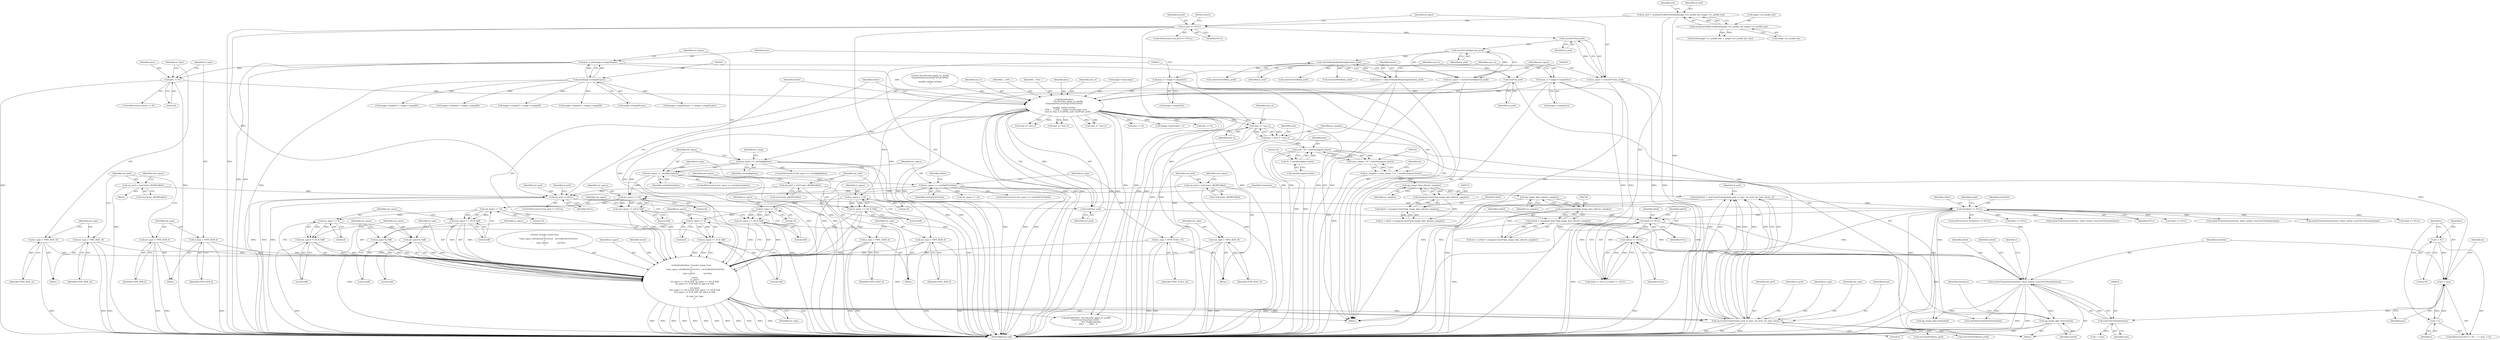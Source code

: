 digraph "0_openjpeg_2e5ab1d9987831c981ff05862e8ccf1381ed58ea@API" {
"1000894" [label="(Call,opj_image_data_free(outbuf))"];
"1000817" [label="(Call,cmsDoTransform(transform, inbuf, outbuf, (cmsUInt32Number)max))"];
"1000492" [label="(Call,transform == NULL)"];
"1000478" [label="(Call,transform = cmsCreateTransform(in_prof, in_type, out_prof, out_type, intent, 0))"];
"1000480" [label="(Call,cmsCreateTransform(in_prof, in_type, out_prof, out_type, intent, 0))"];
"1000428" [label="(Call,(void*)in_prof)"];
"1000178" [label="(Call,cmsGetHeaderRenderingIntent(in_prof))"];
"1000174" [label="(Call,cmsGetColorSpace(in_prof))"];
"1000170" [label="(Call,cmsGetPCS(in_prof))"];
"1000163" [label="(Call,in_prof == NULL)"];
"1000136" [label="(Call,in_prof = cmsOpenProfileFromMem(image->icc_profile_buf, image->icc_profile_len))"];
"1000138" [label="(Call,cmsOpenProfileFromMem(image->icc_profile_buf, image->icc_profile_len))"];
"1000434" [label="(Call,fprintf(stderr, \"\trender_intent (%u)\n\t\"\n            \"color_space: in(%#x)(%c%c%c%c)   out:(%#x)(%c%c%c%c)\n\t\"\n            \"       type: in(%u)              out:(%u)\n\",\n            intent,\n            in_space,\n            (in_space >> 24) & 0xff, (in_space >> 16) & 0xff,\n            (in_space >> 8) & 0xff, in_space & 0xff,\n\n            out_space,\n            (out_space >> 24) & 0xff, (out_space >> 16) & 0xff,\n            (out_space >> 8) & 0xff, out_space & 0xff,\n\n            in_type, out_type\n           ))"];
"1000417" [label="(Call,fprintf(stderr,\n            \"%s:%d:color_apply_icc_profile\n\tchannels(%d) prec(%d) w(%d) h(%d)\"\n            \"\n\tprofile: in(%p) out(%p)\n\", __FILE__, __LINE__, image->numcomps, prec,\n            max_w, max_h, (void*)in_prof, (void*)out_prof))"];
"1000198" [label="(Call,prec = (int)image->comps[0].prec)"];
"1000200" [label="(Call,(int)image->comps[0].prec)"];
"1000320" [label="(Call,prec <= 8)"];
"1000180" [label="(Call,max_w = image->comps[0].w)"];
"1000189" [label="(Call,max_h = image->comps[0].h)"];
"1000431" [label="(Call,(void*)out_prof)"];
"1000410" [label="(Call,out_prof == NULL)"];
"1000338" [label="(Call,out_prof = cmsCreate_sRGBProfile())"];
"1000374" [label="(Call,out_prof = cmsCreate_sRGBProfile())"];
"1000356" [label="(Call,out_prof = cmsCreate_sRGBProfile())"];
"1000176" [label="(Call,intent = cmsGetHeaderRenderingIntent(in_prof))"];
"1000454" [label="(Call,in_space & 0xff)"];
"1000450" [label="(Call,in_space >> 8)"];
"1000445" [label="(Call,in_space >> 16)"];
"1000440" [label="(Call,in_space >> 24)"];
"1000168" [label="(Call,in_space = cmsGetPCS(in_prof))"];
"1000439" [label="(Call,(in_space >> 24) & 0xff)"];
"1000444" [label="(Call,(in_space >> 16) & 0xff)"];
"1000449" [label="(Call,(in_space >> 8) & 0xff)"];
"1000473" [label="(Call,out_space & 0xff)"];
"1000469" [label="(Call,out_space >> 8)"];
"1000464" [label="(Call,out_space >> 16)"];
"1000459" [label="(Call,out_space >> 24)"];
"1000364" [label="(Call,out_space == cmsSigYCbCrData)"];
"1000346" [label="(Call,out_space == cmsSigGrayData)"];
"1000210" [label="(Call,out_space == cmsSigRgbData)"];
"1000172" [label="(Call,out_space = cmsGetColorSpace(in_prof))"];
"1000458" [label="(Call,(out_space >> 24) & 0xff)"];
"1000463" [label="(Call,(out_space >> 16) & 0xff)"];
"1000468" [label="(Call,(out_space >> 8) & 0xff)"];
"1000368" [label="(Call,in_type = TYPE_YCbCr_16)"];
"1000332" [label="(Call,in_type = TYPE_RGB_16)"];
"1000350" [label="(Call,in_type = TYPE_GRAY_8)"];
"1000324" [label="(Call,in_type = TYPE_RGB_8)"];
"1000335" [label="(Call,out_type = TYPE_RGB_16)"];
"1000327" [label="(Call,out_type = TYPE_RGB_8)"];
"1000353" [label="(Call,out_type = TYPE_RGB_8)"];
"1000371" [label="(Call,out_type = TYPE_RGB_16)"];
"1000745" [label="(Call,inbuf == NULL)"];
"1000729" [label="(Call,inbuf = (unsigned short*)opj_image_data_alloc(nr_samples))"];
"1000731" [label="(Call,(unsigned short*)opj_image_data_alloc(nr_samples))"];
"1000733" [label="(Call,opj_image_data_alloc(nr_samples))"];
"1000717" [label="(Call,nr_samples = (size_t)(max * 3U * sizeof(unsigned short)))"];
"1000719" [label="(Call,(size_t)(max * 3U * sizeof(unsigned short)))"];
"1000721" [label="(Call,max * 3U * sizeof(unsigned short))"];
"1000712" [label="(Call,max = max_w * max_h)"];
"1000714" [label="(Call,max_w * max_h)"];
"1000723" [label="(Call,3U * sizeof(unsigned short))"];
"1000737" [label="(Call,outbuf = (unsigned short*)opj_image_data_alloc(nr_samples))"];
"1000739" [label="(Call,(unsigned short*)opj_image_data_alloc(nr_samples))"];
"1000741" [label="(Call,opj_image_data_alloc(nr_samples))"];
"1000748" [label="(Call,outbuf == NULL)"];
"1000821" [label="(Call,(cmsUInt32Number)max)"];
"1000784" [label="(Call,i < max)"];
"1000787" [label="(Call,++i)"];
"1000781" [label="(Call,i = 0U)"];
"1000449" [label="(Call,(in_space >> 8) & 0xff)"];
"1001321" [label="(Call,image->comps[2] = image->comps[0])"];
"1000175" [label="(Identifier,in_prof)"];
"1000491" [label="(ControlStructure,if (transform == NULL))"];
"1000180" [label="(Call,max_w = image->comps[0].w)"];
"1000350" [label="(Call,in_type = TYPE_GRAY_8)"];
"1000507" [label="(Call,image->numcomps > 2)"];
"1000441" [label="(Identifier,in_space)"];
"1000454" [label="(Call,in_space & 0xff)"];
"1000169" [label="(Identifier,in_space)"];
"1000707" [label="(Block,)"];
"1000419" [label="(Literal,\"%s:%d:color_apply_icc_profile\n\tchannels(%d) prec(%d) w(%d) h(%d)\"\n            \"\n\tprofile: in(%p) out(%p)\n\")"];
"1000963" [label="(Call,inbuf == NULL)"];
"1000191" [label="(Call,image->comps[0].h)"];
"1000466" [label="(Literal,16)"];
"1000177" [label="(Identifier,intent)"];
"1000210" [label="(Call,out_space == cmsSigRgbData)"];
"1000190" [label="(Identifier,max_h)"];
"1000431" [label="(Call,(void*)out_prof)"];
"1000276" [label="(Call,image->comps[0].prec != image->comps[i].prec)"];
"1000368" [label="(Call,in_type = TYPE_YCbCr_16)"];
"1000213" [label="(Block,)"];
"1000787" [label="(Call,++i)"];
"1000728" [label="(Identifier,in)"];
"1000458" [label="(Call,(out_space >> 24) & 0xff)"];
"1000483" [label="(Identifier,out_prof)"];
"1000374" [label="(Call,out_prof = cmsCreate_sRGBProfile())"];
"1000427" [label="(Identifier,max_h)"];
"1000514" [label="(Call,prec <= 8)"];
"1000414" [label="(Call,cmsCloseProfile(in_prof))"];
"1000784" [label="(Call,i < max)"];
"1000473" [label="(Call,out_space & 0xff)"];
"1000372" [label="(Identifier,out_type)"];
"1000415" [label="(Identifier,in_prof)"];
"1000370" [label="(Identifier,TYPE_YCbCr_16)"];
"1000212" [label="(Identifier,cmsSigRgbData)"];
"1000209" [label="(ControlStructure,if (out_space == cmsSigRgbData))"];
"1000347" [label="(Identifier,out_space)"];
"1000785" [label="(Identifier,i)"];
"1000376" [label="(Call,cmsCreate_sRGBProfile())"];
"1000727" [label="(Call,in = inbuf = (unsigned short*)opj_image_data_alloc(nr_samples))"];
"1000730" [label="(Identifier,inbuf)"];
"1000421" [label="(Identifier,__LINE__)"];
"1000714" [label="(Call,max_w * max_h)"];
"1000357" [label="(Identifier,out_prof)"];
"1000453" [label="(Literal,0xff)"];
"1000481" [label="(Identifier,in_prof)"];
"1000336" [label="(Identifier,out_type)"];
"1000351" [label="(Identifier,in_type)"];
"1000482" [label="(Identifier,in_type)"];
"1000462" [label="(Literal,0xff)"];
"1000418" [label="(Identifier,stderr)"];
"1000793" [label="(Identifier,in)"];
"1000325" [label="(Identifier,in_type)"];
"1000151" [label="(Call,fwrite(image->icc_profile_buf, 1, image->icc_profile_len, icm))"];
"1000326" [label="(Identifier,TYPE_RGB_8)"];
"1000782" [label="(Identifier,i)"];
"1000410" [label="(Call,out_prof == NULL)"];
"1000331" [label="(Block,)"];
"1000442" [label="(Literal,24)"];
"1000724" [label="(Literal,3U)"];
"1000162" [label="(ControlStructure,if (in_prof == NULL))"];
"1000444" [label="(Call,(in_space >> 16) & 0xff)"];
"1000333" [label="(Identifier,in_type)"];
"1000412" [label="(Identifier,NULL)"];
"1000181" [label="(Identifier,max_w)"];
"1000217" [label="(Identifier,nr_comp)"];
"1000334" [label="(Identifier,TYPE_RGB_16)"];
"1000488" [label="(Identifier,in_prof)"];
"1000360" [label="(Identifier,new_space)"];
"1000364" [label="(Call,out_space == cmsSigYCbCrData)"];
"1001487" [label="(MethodReturn,void)"];
"1000420" [label="(Identifier,__FILE__)"];
"1000345" [label="(ControlStructure,if (out_space == cmsSigGrayData))"];
"1000136" [label="(Call,in_prof = cmsOpenProfileFromMem(image->icc_profile_buf, image->icc_profile_len))"];
"1000524" [label="(Call,max_w * max_h)"];
"1000430" [label="(Identifier,in_prof)"];
"1001097" [label="(Call,cmsDoTransform(transform, inbuf, outbuf, (cmsUInt32Number)max))"];
"1000358" [label="(Call,cmsCreate_sRGBProfile())"];
"1000471" [label="(Literal,8)"];
"1001473" [label="(Call,cmsDeleteTransform(transform))"];
"1000494" [label="(Identifier,NULL)"];
"1000555" [label="(Call,inbuf == NULL)"];
"1000895" [label="(Identifier,outbuf)"];
"1000465" [label="(Identifier,out_space)"];
"1000463" [label="(Call,(out_space >> 16) & 0xff)"];
"1000352" [label="(Identifier,TYPE_GRAY_8)"];
"1000323" [label="(Block,)"];
"1000340" [label="(Call,cmsCreate_sRGBProfile())"];
"1000461" [label="(Literal,24)"];
"1000165" [label="(Identifier,NULL)"];
"1000373" [label="(Identifier,TYPE_RGB_16)"];
"1000742" [label="(Identifier,nr_samples)"];
"1000167" [label="(Return,return;)"];
"1000198" [label="(Call,prec = (int)image->comps[0].prec)"];
"1000719" [label="(Call,(size_t)(max * 3U * sizeof(unsigned short)))"];
"1000434" [label="(Call,fprintf(stderr, \"\trender_intent (%u)\n\t\"\n            \"color_space: in(%#x)(%c%c%c%c)   out:(%#x)(%c%c%c%c)\n\t\"\n            \"       type: in(%u)              out:(%u)\n\",\n            intent,\n            in_space,\n            (in_space >> 24) & 0xff, (in_space >> 16) & 0xff,\n            (in_space >> 8) & 0xff, in_space & 0xff,\n\n            out_space,\n            (out_space >> 24) & 0xff, (out_space >> 16) & 0xff,\n            (out_space >> 8) & 0xff, out_space & 0xff,\n\n            in_type, out_type\n           ))"];
"1001024" [label="(Call,image->comps[1] = image->comps[0])"];
"1000337" [label="(Identifier,TYPE_RGB_16)"];
"1000717" [label="(Call,nr_samples = (size_t)(max * 3U * sizeof(unsigned short)))"];
"1000718" [label="(Identifier,nr_samples)"];
"1000722" [label="(Identifier,max)"];
"1000735" [label="(Call,out = outbuf = (unsigned short*)opj_image_data_alloc(nr_samples))"];
"1000739" [label="(Call,(unsigned short*)opj_image_data_alloc(nr_samples))"];
"1000332" [label="(Call,in_type = TYPE_RGB_16)"];
"1000446" [label="(Identifier,in_space)"];
"1000324" [label="(Call,in_type = TYPE_RGB_8)"];
"1000168" [label="(Call,in_space = cmsGetPCS(in_prof))"];
"1000452" [label="(Literal,8)"];
"1001035" [label="(Call,image->comps[2] = image->comps[0])"];
"1000460" [label="(Identifier,out_space)"];
"1000164" [label="(Identifier,in_prof)"];
"1000172" [label="(Call,out_space = cmsGetColorSpace(in_prof))"];
"1000389" [label="(Call,out_space >> 24)"];
"1001196" [label="(Call,max_w * max_h)"];
"1000731" [label="(Call,(unsigned short*)opj_image_data_alloc(nr_samples))"];
"1000365" [label="(Identifier,out_space)"];
"1000142" [label="(Call,image->icc_profile_len)"];
"1000425" [label="(Identifier,prec)"];
"1000475" [label="(Literal,0xff)"];
"1000406" [label="(Call,cmsCloseProfile(in_prof))"];
"1000733" [label="(Call,opj_image_data_alloc(nr_samples))"];
"1000910" [label="(Call,max_w * max_h)"];
"1000788" [label="(Identifier,i)"];
"1000371" [label="(Call,out_type = TYPE_RGB_16)"];
"1000375" [label="(Identifier,out_prof)"];
"1000479" [label="(Identifier,transform)"];
"1000729" [label="(Call,inbuf = (unsigned short*)opj_image_data_alloc(nr_samples))"];
"1000342" [label="(Identifier,new_space)"];
"1000716" [label="(Identifier,max_h)"];
"1000480" [label="(Call,cmsCreateTransform(in_prof, in_type, out_prof, out_type, intent, 0))"];
"1000469" [label="(Call,out_space >> 8)"];
"1000892" [label="(Call,opj_image_data_free(inbuf))"];
"1000426" [label="(Identifier,max_w)"];
"1000492" [label="(Call,transform == NULL)"];
"1000783" [label="(Literal,0U)"];
"1000476" [label="(Identifier,in_type)"];
"1000484" [label="(Identifier,out_type)"];
"1000786" [label="(Identifier,max)"];
"1000497" [label="(Identifier,stderr)"];
"1001310" [label="(Call,image->comps[1] = image->comps[0])"];
"1000346" [label="(Call,out_space == cmsSigGrayData)"];
"1000378" [label="(Identifier,new_space)"];
"1000474" [label="(Identifier,out_space)"];
"1000750" [label="(Identifier,NULL)"];
"1000823" [label="(Identifier,max)"];
"1000781" [label="(Call,i = 0U)"];
"1000411" [label="(Identifier,out_prof)"];
"1000468" [label="(Call,(out_space >> 8) & 0xff)"];
"1000509" [label="(Identifier,image)"];
"1000436" [label="(Literal,\"\trender_intent (%u)\n\t\"\n            \"color_space: in(%#x)(%c%c%c%c)   out:(%#x)(%c%c%c%c)\n\t\"\n            \"       type: in(%u)              out:(%u)\n\")"];
"1000433" [label="(Identifier,out_prof)"];
"1000438" [label="(Identifier,in_space)"];
"1000349" [label="(Block,)"];
"1000335" [label="(Call,out_type = TYPE_RGB_16)"];
"1000182" [label="(Call,image->comps[0].w)"];
"1000817" [label="(Call,cmsDoTransform(transform, inbuf, outbuf, (cmsUInt32Number)max))"];
"1000189" [label="(Call,max_h = image->comps[0].h)"];
"1000173" [label="(Identifier,out_space)"];
"1000472" [label="(Literal,0xff)"];
"1000147" [label="(Identifier,icm)"];
"1000328" [label="(Identifier,out_type)"];
"1000339" [label="(Identifier,out_prof)"];
"1000451" [label="(Identifier,in_space)"];
"1000467" [label="(Literal,0xff)"];
"1000113" [label="(Block,)"];
"1000199" [label="(Identifier,prec)"];
"1000456" [label="(Literal,0xff)"];
"1000825" [label="(Identifier,r)"];
"1000445" [label="(Call,in_space >> 16)"];
"1000327" [label="(Call,out_type = TYPE_RGB_8)"];
"1000202" [label="(Call,image->comps[0].prec)"];
"1000457" [label="(Identifier,out_space)"];
"1000338" [label="(Call,out_prof = cmsCreate_sRGBProfile())"];
"1000211" [label="(Identifier,out_space)"];
"1000356" [label="(Call,out_prof = cmsCreate_sRGBProfile())"];
"1000383" [label="(Identifier,stderr)"];
"1001383" [label="(Call,cmsDoTransform(transform, inbuf, outbuf, (cmsUInt32Number)max))"];
"1000322" [label="(Literal,8)"];
"1001474" [label="(Identifier,transform)"];
"1000715" [label="(Identifier,max_w)"];
"1000712" [label="(Call,max = max_w * max_h)"];
"1000321" [label="(Identifier,prec)"];
"1000747" [label="(Identifier,NULL)"];
"1000741" [label="(Call,opj_image_data_alloc(nr_samples))"];
"1000899" [label="(Call,prec <= 8)"];
"1000450" [label="(Call,in_space >> 8)"];
"1000723" [label="(Call,3U * sizeof(unsigned short))"];
"1000409" [label="(ControlStructure,if (out_prof == NULL))"];
"1000437" [label="(Identifier,intent)"];
"1000627" [label="(Call,cmsDoTransform(transform, inbuf, outbuf, (cmsUInt32Number)max))"];
"1000176" [label="(Call,intent = cmsGetHeaderRenderingIntent(in_prof))"];
"1000353" [label="(Call,out_type = TYPE_RGB_8)"];
"1000493" [label="(Identifier,transform)"];
"1000367" [label="(Block,)"];
"1000713" [label="(Identifier,max)"];
"1000744" [label="(Call,inbuf == NULL || outbuf == NULL)"];
"1000486" [label="(Literal,0)"];
"1000818" [label="(Identifier,transform)"];
"1000139" [label="(Call,image->icc_profile_buf)"];
"1000780" [label="(ControlStructure,for (i = 0U  ; i < max; ++i))"];
"1000487" [label="(Call,cmsCloseProfile(in_prof))"];
"1000819" [label="(Identifier,inbuf)"];
"1000745" [label="(Call,inbuf == NULL)"];
"1000894" [label="(Call,opj_image_data_free(outbuf))"];
"1000478" [label="(Call,transform = cmsCreateTransform(in_prof, in_type, out_prof, out_type, intent, 0))"];
"1000746" [label="(Identifier,inbuf)"];
"1000428" [label="(Call,(void*)in_prof)"];
"1000489" [label="(Call,cmsCloseProfile(out_prof))"];
"1000440" [label="(Call,in_space >> 24)"];
"1000417" [label="(Call,fprintf(stderr,\n            \"%s:%d:color_apply_icc_profile\n\tchannels(%d) prec(%d) w(%d) h(%d)\"\n            \"\n\tprofile: in(%p) out(%p)\n\", __FILE__, __LINE__, image->numcomps, prec,\n            max_w, max_h, (void*)in_prof, (void*)out_prof))"];
"1000319" [label="(ControlStructure,if (prec <= 8))"];
"1000174" [label="(Call,cmsGetColorSpace(in_prof))"];
"1000738" [label="(Identifier,outbuf)"];
"1000355" [label="(Identifier,TYPE_RGB_8)"];
"1000820" [label="(Identifier,outbuf)"];
"1000137" [label="(Identifier,in_prof)"];
"1000171" [label="(Identifier,in_prof)"];
"1000477" [label="(Identifier,out_type)"];
"1000485" [label="(Identifier,intent)"];
"1000447" [label="(Literal,16)"];
"1000448" [label="(Literal,0xff)"];
"1000459" [label="(Call,out_space >> 24)"];
"1000363" [label="(ControlStructure,if (out_space == cmsSigYCbCrData))"];
"1000369" [label="(Identifier,in_type)"];
"1000200" [label="(Call,(int)image->comps[0].prec)"];
"1000721" [label="(Call,max * 3U * sizeof(unsigned short))"];
"1000737" [label="(Call,outbuf = (unsigned short*)opj_image_data_alloc(nr_samples))"];
"1000749" [label="(Identifier,outbuf)"];
"1000179" [label="(Identifier,in_prof)"];
"1000464" [label="(Call,out_space >> 16)"];
"1000138" [label="(Call,cmsOpenProfileFromMem(image->icc_profile_buf, image->icc_profile_len))"];
"1000470" [label="(Identifier,out_space)"];
"1000435" [label="(Identifier,stderr)"];
"1001249" [label="(Call,inbuf == NULL)"];
"1000455" [label="(Identifier,in_space)"];
"1000170" [label="(Call,cmsGetPCS(in_prof))"];
"1000734" [label="(Identifier,nr_samples)"];
"1000178" [label="(Call,cmsGetHeaderRenderingIntent(in_prof))"];
"1000821" [label="(Call,(cmsUInt32Number)max)"];
"1000348" [label="(Identifier,cmsSigGrayData)"];
"1000443" [label="(Literal,0xff)"];
"1000725" [label="(Call,sizeof(unsigned short))"];
"1000329" [label="(Identifier,TYPE_RGB_8)"];
"1000422" [label="(Call,image->numcomps)"];
"1000320" [label="(Call,prec <= 8)"];
"1000163" [label="(Call,in_prof == NULL)"];
"1000316" [label="(Call,cmsCloseProfile(in_prof))"];
"1000439" [label="(Call,(in_space >> 24) & 0xff)"];
"1000354" [label="(Identifier,out_type)"];
"1000496" [label="(Call,fprintf(stderr, \"%s:%d:color_apply_icc_profile\n\tcmsCreateTransform failed. \"\n                \"ICC Profile ignored.\n\", __FILE__, __LINE__))"];
"1000748" [label="(Call,outbuf == NULL)"];
"1000366" [label="(Identifier,cmsSigYCbCrData)"];
"1000855" [label="(Call,i < max)"];
"1000894" -> "1000707"  [label="AST: "];
"1000894" -> "1000895"  [label="CFG: "];
"1000895" -> "1000894"  [label="AST: "];
"1001474" -> "1000894"  [label="CFG: "];
"1000894" -> "1001487"  [label="DDG: "];
"1000894" -> "1001487"  [label="DDG: "];
"1000817" -> "1000894"  [label="DDG: "];
"1000737" -> "1000894"  [label="DDG: "];
"1000748" -> "1000894"  [label="DDG: "];
"1000817" -> "1000707"  [label="AST: "];
"1000817" -> "1000821"  [label="CFG: "];
"1000818" -> "1000817"  [label="AST: "];
"1000819" -> "1000817"  [label="AST: "];
"1000820" -> "1000817"  [label="AST: "];
"1000821" -> "1000817"  [label="AST: "];
"1000825" -> "1000817"  [label="CFG: "];
"1000817" -> "1001487"  [label="DDG: "];
"1000817" -> "1001487"  [label="DDG: "];
"1000492" -> "1000817"  [label="DDG: "];
"1000745" -> "1000817"  [label="DDG: "];
"1000737" -> "1000817"  [label="DDG: "];
"1000748" -> "1000817"  [label="DDG: "];
"1000821" -> "1000817"  [label="DDG: "];
"1000817" -> "1000892"  [label="DDG: "];
"1000817" -> "1001473"  [label="DDG: "];
"1000492" -> "1000491"  [label="AST: "];
"1000492" -> "1000494"  [label="CFG: "];
"1000493" -> "1000492"  [label="AST: "];
"1000494" -> "1000492"  [label="AST: "];
"1000497" -> "1000492"  [label="CFG: "];
"1000509" -> "1000492"  [label="CFG: "];
"1000492" -> "1001487"  [label="DDG: "];
"1000492" -> "1001487"  [label="DDG: "];
"1000492" -> "1001487"  [label="DDG: "];
"1000478" -> "1000492"  [label="DDG: "];
"1000410" -> "1000492"  [label="DDG: "];
"1000492" -> "1000555"  [label="DDG: "];
"1000492" -> "1000627"  [label="DDG: "];
"1000492" -> "1000745"  [label="DDG: "];
"1000492" -> "1000963"  [label="DDG: "];
"1000492" -> "1001097"  [label="DDG: "];
"1000492" -> "1001249"  [label="DDG: "];
"1000492" -> "1001383"  [label="DDG: "];
"1000492" -> "1001473"  [label="DDG: "];
"1000478" -> "1000113"  [label="AST: "];
"1000478" -> "1000480"  [label="CFG: "];
"1000479" -> "1000478"  [label="AST: "];
"1000480" -> "1000478"  [label="AST: "];
"1000488" -> "1000478"  [label="CFG: "];
"1000478" -> "1001487"  [label="DDG: "];
"1000480" -> "1000478"  [label="DDG: "];
"1000480" -> "1000478"  [label="DDG: "];
"1000480" -> "1000478"  [label="DDG: "];
"1000480" -> "1000478"  [label="DDG: "];
"1000480" -> "1000478"  [label="DDG: "];
"1000480" -> "1000478"  [label="DDG: "];
"1000480" -> "1000486"  [label="CFG: "];
"1000481" -> "1000480"  [label="AST: "];
"1000482" -> "1000480"  [label="AST: "];
"1000483" -> "1000480"  [label="AST: "];
"1000484" -> "1000480"  [label="AST: "];
"1000485" -> "1000480"  [label="AST: "];
"1000486" -> "1000480"  [label="AST: "];
"1000480" -> "1001487"  [label="DDG: "];
"1000480" -> "1001487"  [label="DDG: "];
"1000480" -> "1001487"  [label="DDG: "];
"1000428" -> "1000480"  [label="DDG: "];
"1000434" -> "1000480"  [label="DDG: "];
"1000434" -> "1000480"  [label="DDG: "];
"1000434" -> "1000480"  [label="DDG: "];
"1000431" -> "1000480"  [label="DDG: "];
"1000480" -> "1000487"  [label="DDG: "];
"1000480" -> "1000489"  [label="DDG: "];
"1000428" -> "1000417"  [label="AST: "];
"1000428" -> "1000430"  [label="CFG: "];
"1000429" -> "1000428"  [label="AST: "];
"1000430" -> "1000428"  [label="AST: "];
"1000432" -> "1000428"  [label="CFG: "];
"1000428" -> "1000417"  [label="DDG: "];
"1000178" -> "1000428"  [label="DDG: "];
"1000178" -> "1000176"  [label="AST: "];
"1000178" -> "1000179"  [label="CFG: "];
"1000179" -> "1000178"  [label="AST: "];
"1000176" -> "1000178"  [label="CFG: "];
"1000178" -> "1000176"  [label="DDG: "];
"1000174" -> "1000178"  [label="DDG: "];
"1000178" -> "1000316"  [label="DDG: "];
"1000178" -> "1000406"  [label="DDG: "];
"1000178" -> "1000414"  [label="DDG: "];
"1000174" -> "1000172"  [label="AST: "];
"1000174" -> "1000175"  [label="CFG: "];
"1000175" -> "1000174"  [label="AST: "];
"1000172" -> "1000174"  [label="CFG: "];
"1000174" -> "1000172"  [label="DDG: "];
"1000170" -> "1000174"  [label="DDG: "];
"1000170" -> "1000168"  [label="AST: "];
"1000170" -> "1000171"  [label="CFG: "];
"1000171" -> "1000170"  [label="AST: "];
"1000168" -> "1000170"  [label="CFG: "];
"1000170" -> "1000168"  [label="DDG: "];
"1000163" -> "1000170"  [label="DDG: "];
"1000163" -> "1000162"  [label="AST: "];
"1000163" -> "1000165"  [label="CFG: "];
"1000164" -> "1000163"  [label="AST: "];
"1000165" -> "1000163"  [label="AST: "];
"1000167" -> "1000163"  [label="CFG: "];
"1000169" -> "1000163"  [label="CFG: "];
"1000163" -> "1001487"  [label="DDG: "];
"1000163" -> "1001487"  [label="DDG: "];
"1000163" -> "1001487"  [label="DDG: "];
"1000136" -> "1000163"  [label="DDG: "];
"1000163" -> "1000410"  [label="DDG: "];
"1000136" -> "1000113"  [label="AST: "];
"1000136" -> "1000138"  [label="CFG: "];
"1000137" -> "1000136"  [label="AST: "];
"1000138" -> "1000136"  [label="AST: "];
"1000147" -> "1000136"  [label="CFG: "];
"1000136" -> "1001487"  [label="DDG: "];
"1000138" -> "1000136"  [label="DDG: "];
"1000138" -> "1000136"  [label="DDG: "];
"1000138" -> "1000142"  [label="CFG: "];
"1000139" -> "1000138"  [label="AST: "];
"1000142" -> "1000138"  [label="AST: "];
"1000138" -> "1000151"  [label="DDG: "];
"1000138" -> "1000151"  [label="DDG: "];
"1000434" -> "1000113"  [label="AST: "];
"1000434" -> "1000477"  [label="CFG: "];
"1000435" -> "1000434"  [label="AST: "];
"1000436" -> "1000434"  [label="AST: "];
"1000437" -> "1000434"  [label="AST: "];
"1000438" -> "1000434"  [label="AST: "];
"1000439" -> "1000434"  [label="AST: "];
"1000444" -> "1000434"  [label="AST: "];
"1000449" -> "1000434"  [label="AST: "];
"1000454" -> "1000434"  [label="AST: "];
"1000457" -> "1000434"  [label="AST: "];
"1000458" -> "1000434"  [label="AST: "];
"1000463" -> "1000434"  [label="AST: "];
"1000468" -> "1000434"  [label="AST: "];
"1000473" -> "1000434"  [label="AST: "];
"1000476" -> "1000434"  [label="AST: "];
"1000477" -> "1000434"  [label="AST: "];
"1000479" -> "1000434"  [label="CFG: "];
"1000434" -> "1001487"  [label="DDG: "];
"1000434" -> "1001487"  [label="DDG: "];
"1000434" -> "1001487"  [label="DDG: "];
"1000434" -> "1001487"  [label="DDG: "];
"1000434" -> "1001487"  [label="DDG: "];
"1000434" -> "1001487"  [label="DDG: "];
"1000434" -> "1001487"  [label="DDG: "];
"1000434" -> "1001487"  [label="DDG: "];
"1000434" -> "1001487"  [label="DDG: "];
"1000434" -> "1001487"  [label="DDG: "];
"1000434" -> "1001487"  [label="DDG: "];
"1000434" -> "1001487"  [label="DDG: "];
"1000417" -> "1000434"  [label="DDG: "];
"1000176" -> "1000434"  [label="DDG: "];
"1000454" -> "1000434"  [label="DDG: "];
"1000454" -> "1000434"  [label="DDG: "];
"1000439" -> "1000434"  [label="DDG: "];
"1000439" -> "1000434"  [label="DDG: "];
"1000444" -> "1000434"  [label="DDG: "];
"1000444" -> "1000434"  [label="DDG: "];
"1000449" -> "1000434"  [label="DDG: "];
"1000449" -> "1000434"  [label="DDG: "];
"1000473" -> "1000434"  [label="DDG: "];
"1000473" -> "1000434"  [label="DDG: "];
"1000458" -> "1000434"  [label="DDG: "];
"1000458" -> "1000434"  [label="DDG: "];
"1000463" -> "1000434"  [label="DDG: "];
"1000463" -> "1000434"  [label="DDG: "];
"1000468" -> "1000434"  [label="DDG: "];
"1000468" -> "1000434"  [label="DDG: "];
"1000368" -> "1000434"  [label="DDG: "];
"1000332" -> "1000434"  [label="DDG: "];
"1000350" -> "1000434"  [label="DDG: "];
"1000324" -> "1000434"  [label="DDG: "];
"1000335" -> "1000434"  [label="DDG: "];
"1000327" -> "1000434"  [label="DDG: "];
"1000353" -> "1000434"  [label="DDG: "];
"1000371" -> "1000434"  [label="DDG: "];
"1000434" -> "1000496"  [label="DDG: "];
"1000417" -> "1000113"  [label="AST: "];
"1000417" -> "1000431"  [label="CFG: "];
"1000418" -> "1000417"  [label="AST: "];
"1000419" -> "1000417"  [label="AST: "];
"1000420" -> "1000417"  [label="AST: "];
"1000421" -> "1000417"  [label="AST: "];
"1000422" -> "1000417"  [label="AST: "];
"1000425" -> "1000417"  [label="AST: "];
"1000426" -> "1000417"  [label="AST: "];
"1000427" -> "1000417"  [label="AST: "];
"1000431" -> "1000417"  [label="AST: "];
"1000435" -> "1000417"  [label="CFG: "];
"1000417" -> "1001487"  [label="DDG: "];
"1000417" -> "1001487"  [label="DDG: "];
"1000417" -> "1001487"  [label="DDG: "];
"1000417" -> "1001487"  [label="DDG: "];
"1000417" -> "1001487"  [label="DDG: "];
"1000417" -> "1001487"  [label="DDG: "];
"1000417" -> "1001487"  [label="DDG: "];
"1000417" -> "1001487"  [label="DDG: "];
"1000417" -> "1001487"  [label="DDG: "];
"1000198" -> "1000417"  [label="DDG: "];
"1000320" -> "1000417"  [label="DDG: "];
"1000180" -> "1000417"  [label="DDG: "];
"1000189" -> "1000417"  [label="DDG: "];
"1000431" -> "1000417"  [label="DDG: "];
"1000417" -> "1000496"  [label="DDG: "];
"1000417" -> "1000496"  [label="DDG: "];
"1000417" -> "1000507"  [label="DDG: "];
"1000417" -> "1000514"  [label="DDG: "];
"1000417" -> "1000524"  [label="DDG: "];
"1000417" -> "1000524"  [label="DDG: "];
"1000417" -> "1000714"  [label="DDG: "];
"1000417" -> "1000714"  [label="DDG: "];
"1000417" -> "1000899"  [label="DDG: "];
"1000417" -> "1000910"  [label="DDG: "];
"1000417" -> "1000910"  [label="DDG: "];
"1000417" -> "1001196"  [label="DDG: "];
"1000417" -> "1001196"  [label="DDG: "];
"1000198" -> "1000113"  [label="AST: "];
"1000198" -> "1000200"  [label="CFG: "];
"1000199" -> "1000198"  [label="AST: "];
"1000200" -> "1000198"  [label="AST: "];
"1000211" -> "1000198"  [label="CFG: "];
"1000198" -> "1001487"  [label="DDG: "];
"1000198" -> "1001487"  [label="DDG: "];
"1000200" -> "1000198"  [label="DDG: "];
"1000198" -> "1000320"  [label="DDG: "];
"1000200" -> "1000202"  [label="CFG: "];
"1000201" -> "1000200"  [label="AST: "];
"1000202" -> "1000200"  [label="AST: "];
"1000200" -> "1001487"  [label="DDG: "];
"1000200" -> "1000276"  [label="DDG: "];
"1000200" -> "1001024"  [label="DDG: "];
"1000200" -> "1001035"  [label="DDG: "];
"1000200" -> "1001310"  [label="DDG: "];
"1000200" -> "1001321"  [label="DDG: "];
"1000320" -> "1000319"  [label="AST: "];
"1000320" -> "1000322"  [label="CFG: "];
"1000321" -> "1000320"  [label="AST: "];
"1000322" -> "1000320"  [label="AST: "];
"1000325" -> "1000320"  [label="CFG: "];
"1000333" -> "1000320"  [label="CFG: "];
"1000320" -> "1001487"  [label="DDG: "];
"1000320" -> "1001487"  [label="DDG: "];
"1000180" -> "1000113"  [label="AST: "];
"1000180" -> "1000182"  [label="CFG: "];
"1000181" -> "1000180"  [label="AST: "];
"1000182" -> "1000180"  [label="AST: "];
"1000190" -> "1000180"  [label="CFG: "];
"1000180" -> "1001487"  [label="DDG: "];
"1000180" -> "1001487"  [label="DDG: "];
"1000189" -> "1000113"  [label="AST: "];
"1000189" -> "1000191"  [label="CFG: "];
"1000190" -> "1000189"  [label="AST: "];
"1000191" -> "1000189"  [label="AST: "];
"1000199" -> "1000189"  [label="CFG: "];
"1000189" -> "1001487"  [label="DDG: "];
"1000189" -> "1001487"  [label="DDG: "];
"1000431" -> "1000433"  [label="CFG: "];
"1000432" -> "1000431"  [label="AST: "];
"1000433" -> "1000431"  [label="AST: "];
"1000410" -> "1000431"  [label="DDG: "];
"1000410" -> "1000409"  [label="AST: "];
"1000410" -> "1000412"  [label="CFG: "];
"1000411" -> "1000410"  [label="AST: "];
"1000412" -> "1000410"  [label="AST: "];
"1000415" -> "1000410"  [label="CFG: "];
"1000418" -> "1000410"  [label="CFG: "];
"1000410" -> "1001487"  [label="DDG: "];
"1000410" -> "1001487"  [label="DDG: "];
"1000410" -> "1001487"  [label="DDG: "];
"1000338" -> "1000410"  [label="DDG: "];
"1000374" -> "1000410"  [label="DDG: "];
"1000356" -> "1000410"  [label="DDG: "];
"1000338" -> "1000213"  [label="AST: "];
"1000338" -> "1000340"  [label="CFG: "];
"1000339" -> "1000338"  [label="AST: "];
"1000340" -> "1000338"  [label="AST: "];
"1000342" -> "1000338"  [label="CFG: "];
"1000338" -> "1001487"  [label="DDG: "];
"1000374" -> "1000367"  [label="AST: "];
"1000374" -> "1000376"  [label="CFG: "];
"1000375" -> "1000374"  [label="AST: "];
"1000376" -> "1000374"  [label="AST: "];
"1000378" -> "1000374"  [label="CFG: "];
"1000374" -> "1001487"  [label="DDG: "];
"1000356" -> "1000349"  [label="AST: "];
"1000356" -> "1000358"  [label="CFG: "];
"1000357" -> "1000356"  [label="AST: "];
"1000358" -> "1000356"  [label="AST: "];
"1000360" -> "1000356"  [label="CFG: "];
"1000356" -> "1001487"  [label="DDG: "];
"1000176" -> "1000113"  [label="AST: "];
"1000177" -> "1000176"  [label="AST: "];
"1000181" -> "1000176"  [label="CFG: "];
"1000176" -> "1001487"  [label="DDG: "];
"1000176" -> "1001487"  [label="DDG: "];
"1000454" -> "1000456"  [label="CFG: "];
"1000455" -> "1000454"  [label="AST: "];
"1000456" -> "1000454"  [label="AST: "];
"1000457" -> "1000454"  [label="CFG: "];
"1000450" -> "1000454"  [label="DDG: "];
"1000450" -> "1000449"  [label="AST: "];
"1000450" -> "1000452"  [label="CFG: "];
"1000451" -> "1000450"  [label="AST: "];
"1000452" -> "1000450"  [label="AST: "];
"1000453" -> "1000450"  [label="CFG: "];
"1000450" -> "1000449"  [label="DDG: "];
"1000450" -> "1000449"  [label="DDG: "];
"1000445" -> "1000450"  [label="DDG: "];
"1000445" -> "1000444"  [label="AST: "];
"1000445" -> "1000447"  [label="CFG: "];
"1000446" -> "1000445"  [label="AST: "];
"1000447" -> "1000445"  [label="AST: "];
"1000448" -> "1000445"  [label="CFG: "];
"1000445" -> "1000444"  [label="DDG: "];
"1000445" -> "1000444"  [label="DDG: "];
"1000440" -> "1000445"  [label="DDG: "];
"1000440" -> "1000439"  [label="AST: "];
"1000440" -> "1000442"  [label="CFG: "];
"1000441" -> "1000440"  [label="AST: "];
"1000442" -> "1000440"  [label="AST: "];
"1000443" -> "1000440"  [label="CFG: "];
"1000440" -> "1000439"  [label="DDG: "];
"1000440" -> "1000439"  [label="DDG: "];
"1000168" -> "1000440"  [label="DDG: "];
"1000168" -> "1000113"  [label="AST: "];
"1000169" -> "1000168"  [label="AST: "];
"1000173" -> "1000168"  [label="CFG: "];
"1000168" -> "1001487"  [label="DDG: "];
"1000168" -> "1001487"  [label="DDG: "];
"1000439" -> "1000443"  [label="CFG: "];
"1000443" -> "1000439"  [label="AST: "];
"1000446" -> "1000439"  [label="CFG: "];
"1000439" -> "1001487"  [label="DDG: "];
"1000444" -> "1000448"  [label="CFG: "];
"1000448" -> "1000444"  [label="AST: "];
"1000451" -> "1000444"  [label="CFG: "];
"1000444" -> "1001487"  [label="DDG: "];
"1000449" -> "1000453"  [label="CFG: "];
"1000453" -> "1000449"  [label="AST: "];
"1000455" -> "1000449"  [label="CFG: "];
"1000449" -> "1001487"  [label="DDG: "];
"1000473" -> "1000475"  [label="CFG: "];
"1000474" -> "1000473"  [label="AST: "];
"1000475" -> "1000473"  [label="AST: "];
"1000476" -> "1000473"  [label="CFG: "];
"1000469" -> "1000473"  [label="DDG: "];
"1000469" -> "1000468"  [label="AST: "];
"1000469" -> "1000471"  [label="CFG: "];
"1000470" -> "1000469"  [label="AST: "];
"1000471" -> "1000469"  [label="AST: "];
"1000472" -> "1000469"  [label="CFG: "];
"1000469" -> "1000468"  [label="DDG: "];
"1000469" -> "1000468"  [label="DDG: "];
"1000464" -> "1000469"  [label="DDG: "];
"1000464" -> "1000463"  [label="AST: "];
"1000464" -> "1000466"  [label="CFG: "];
"1000465" -> "1000464"  [label="AST: "];
"1000466" -> "1000464"  [label="AST: "];
"1000467" -> "1000464"  [label="CFG: "];
"1000464" -> "1000463"  [label="DDG: "];
"1000464" -> "1000463"  [label="DDG: "];
"1000459" -> "1000464"  [label="DDG: "];
"1000459" -> "1000458"  [label="AST: "];
"1000459" -> "1000461"  [label="CFG: "];
"1000460" -> "1000459"  [label="AST: "];
"1000461" -> "1000459"  [label="AST: "];
"1000462" -> "1000459"  [label="CFG: "];
"1000459" -> "1000458"  [label="DDG: "];
"1000459" -> "1000458"  [label="DDG: "];
"1000364" -> "1000459"  [label="DDG: "];
"1000346" -> "1000459"  [label="DDG: "];
"1000210" -> "1000459"  [label="DDG: "];
"1000364" -> "1000363"  [label="AST: "];
"1000364" -> "1000366"  [label="CFG: "];
"1000365" -> "1000364"  [label="AST: "];
"1000366" -> "1000364"  [label="AST: "];
"1000369" -> "1000364"  [label="CFG: "];
"1000383" -> "1000364"  [label="CFG: "];
"1000364" -> "1001487"  [label="DDG: "];
"1000364" -> "1001487"  [label="DDG: "];
"1000364" -> "1001487"  [label="DDG: "];
"1000346" -> "1000364"  [label="DDG: "];
"1000364" -> "1000389"  [label="DDG: "];
"1000346" -> "1000345"  [label="AST: "];
"1000346" -> "1000348"  [label="CFG: "];
"1000347" -> "1000346"  [label="AST: "];
"1000348" -> "1000346"  [label="AST: "];
"1000351" -> "1000346"  [label="CFG: "];
"1000365" -> "1000346"  [label="CFG: "];
"1000346" -> "1001487"  [label="DDG: "];
"1000346" -> "1001487"  [label="DDG: "];
"1000346" -> "1001487"  [label="DDG: "];
"1000210" -> "1000346"  [label="DDG: "];
"1000210" -> "1000209"  [label="AST: "];
"1000210" -> "1000212"  [label="CFG: "];
"1000211" -> "1000210"  [label="AST: "];
"1000212" -> "1000210"  [label="AST: "];
"1000217" -> "1000210"  [label="CFG: "];
"1000347" -> "1000210"  [label="CFG: "];
"1000210" -> "1001487"  [label="DDG: "];
"1000210" -> "1001487"  [label="DDG: "];
"1000210" -> "1001487"  [label="DDG: "];
"1000172" -> "1000210"  [label="DDG: "];
"1000172" -> "1000113"  [label="AST: "];
"1000173" -> "1000172"  [label="AST: "];
"1000177" -> "1000172"  [label="CFG: "];
"1000172" -> "1001487"  [label="DDG: "];
"1000458" -> "1000462"  [label="CFG: "];
"1000462" -> "1000458"  [label="AST: "];
"1000465" -> "1000458"  [label="CFG: "];
"1000458" -> "1001487"  [label="DDG: "];
"1000463" -> "1000467"  [label="CFG: "];
"1000467" -> "1000463"  [label="AST: "];
"1000470" -> "1000463"  [label="CFG: "];
"1000463" -> "1001487"  [label="DDG: "];
"1000468" -> "1000472"  [label="CFG: "];
"1000472" -> "1000468"  [label="AST: "];
"1000474" -> "1000468"  [label="CFG: "];
"1000468" -> "1001487"  [label="DDG: "];
"1000368" -> "1000367"  [label="AST: "];
"1000368" -> "1000370"  [label="CFG: "];
"1000369" -> "1000368"  [label="AST: "];
"1000370" -> "1000368"  [label="AST: "];
"1000372" -> "1000368"  [label="CFG: "];
"1000368" -> "1001487"  [label="DDG: "];
"1000368" -> "1001487"  [label="DDG: "];
"1000332" -> "1000331"  [label="AST: "];
"1000332" -> "1000334"  [label="CFG: "];
"1000333" -> "1000332"  [label="AST: "];
"1000334" -> "1000332"  [label="AST: "];
"1000336" -> "1000332"  [label="CFG: "];
"1000332" -> "1001487"  [label="DDG: "];
"1000350" -> "1000349"  [label="AST: "];
"1000350" -> "1000352"  [label="CFG: "];
"1000351" -> "1000350"  [label="AST: "];
"1000352" -> "1000350"  [label="AST: "];
"1000354" -> "1000350"  [label="CFG: "];
"1000350" -> "1001487"  [label="DDG: "];
"1000350" -> "1001487"  [label="DDG: "];
"1000324" -> "1000323"  [label="AST: "];
"1000324" -> "1000326"  [label="CFG: "];
"1000325" -> "1000324"  [label="AST: "];
"1000326" -> "1000324"  [label="AST: "];
"1000328" -> "1000324"  [label="CFG: "];
"1000324" -> "1001487"  [label="DDG: "];
"1000335" -> "1000331"  [label="AST: "];
"1000335" -> "1000337"  [label="CFG: "];
"1000336" -> "1000335"  [label="AST: "];
"1000337" -> "1000335"  [label="AST: "];
"1000339" -> "1000335"  [label="CFG: "];
"1000335" -> "1001487"  [label="DDG: "];
"1000335" -> "1001487"  [label="DDG: "];
"1000327" -> "1000323"  [label="AST: "];
"1000327" -> "1000329"  [label="CFG: "];
"1000328" -> "1000327"  [label="AST: "];
"1000329" -> "1000327"  [label="AST: "];
"1000339" -> "1000327"  [label="CFG: "];
"1000327" -> "1001487"  [label="DDG: "];
"1000327" -> "1001487"  [label="DDG: "];
"1000353" -> "1000349"  [label="AST: "];
"1000353" -> "1000355"  [label="CFG: "];
"1000354" -> "1000353"  [label="AST: "];
"1000355" -> "1000353"  [label="AST: "];
"1000357" -> "1000353"  [label="CFG: "];
"1000353" -> "1001487"  [label="DDG: "];
"1000353" -> "1001487"  [label="DDG: "];
"1000371" -> "1000367"  [label="AST: "];
"1000371" -> "1000373"  [label="CFG: "];
"1000372" -> "1000371"  [label="AST: "];
"1000373" -> "1000371"  [label="AST: "];
"1000375" -> "1000371"  [label="CFG: "];
"1000371" -> "1001487"  [label="DDG: "];
"1000371" -> "1001487"  [label="DDG: "];
"1000745" -> "1000744"  [label="AST: "];
"1000745" -> "1000747"  [label="CFG: "];
"1000746" -> "1000745"  [label="AST: "];
"1000747" -> "1000745"  [label="AST: "];
"1000749" -> "1000745"  [label="CFG: "];
"1000744" -> "1000745"  [label="CFG: "];
"1000745" -> "1001487"  [label="DDG: "];
"1000745" -> "1000744"  [label="DDG: "];
"1000745" -> "1000744"  [label="DDG: "];
"1000729" -> "1000745"  [label="DDG: "];
"1000745" -> "1000748"  [label="DDG: "];
"1000745" -> "1000892"  [label="DDG: "];
"1000729" -> "1000727"  [label="AST: "];
"1000729" -> "1000731"  [label="CFG: "];
"1000730" -> "1000729"  [label="AST: "];
"1000731" -> "1000729"  [label="AST: "];
"1000727" -> "1000729"  [label="CFG: "];
"1000729" -> "1000727"  [label="DDG: "];
"1000731" -> "1000729"  [label="DDG: "];
"1000731" -> "1000733"  [label="CFG: "];
"1000732" -> "1000731"  [label="AST: "];
"1000733" -> "1000731"  [label="AST: "];
"1000731" -> "1000727"  [label="DDG: "];
"1000733" -> "1000731"  [label="DDG: "];
"1000733" -> "1000734"  [label="CFG: "];
"1000734" -> "1000733"  [label="AST: "];
"1000717" -> "1000733"  [label="DDG: "];
"1000733" -> "1000741"  [label="DDG: "];
"1000717" -> "1000707"  [label="AST: "];
"1000717" -> "1000719"  [label="CFG: "];
"1000718" -> "1000717"  [label="AST: "];
"1000719" -> "1000717"  [label="AST: "];
"1000728" -> "1000717"  [label="CFG: "];
"1000717" -> "1001487"  [label="DDG: "];
"1000719" -> "1000717"  [label="DDG: "];
"1000719" -> "1000721"  [label="CFG: "];
"1000720" -> "1000719"  [label="AST: "];
"1000721" -> "1000719"  [label="AST: "];
"1000719" -> "1001487"  [label="DDG: "];
"1000721" -> "1000719"  [label="DDG: "];
"1000721" -> "1000719"  [label="DDG: "];
"1000721" -> "1000723"  [label="CFG: "];
"1000722" -> "1000721"  [label="AST: "];
"1000723" -> "1000721"  [label="AST: "];
"1000721" -> "1001487"  [label="DDG: "];
"1000721" -> "1001487"  [label="DDG: "];
"1000712" -> "1000721"  [label="DDG: "];
"1000723" -> "1000721"  [label="DDG: "];
"1000721" -> "1000784"  [label="DDG: "];
"1000712" -> "1000707"  [label="AST: "];
"1000712" -> "1000714"  [label="CFG: "];
"1000713" -> "1000712"  [label="AST: "];
"1000714" -> "1000712"  [label="AST: "];
"1000718" -> "1000712"  [label="CFG: "];
"1000712" -> "1001487"  [label="DDG: "];
"1000714" -> "1000712"  [label="DDG: "];
"1000714" -> "1000712"  [label="DDG: "];
"1000714" -> "1000716"  [label="CFG: "];
"1000715" -> "1000714"  [label="AST: "];
"1000716" -> "1000714"  [label="AST: "];
"1000714" -> "1001487"  [label="DDG: "];
"1000714" -> "1001487"  [label="DDG: "];
"1000723" -> "1000725"  [label="CFG: "];
"1000724" -> "1000723"  [label="AST: "];
"1000725" -> "1000723"  [label="AST: "];
"1000737" -> "1000735"  [label="AST: "];
"1000737" -> "1000739"  [label="CFG: "];
"1000738" -> "1000737"  [label="AST: "];
"1000739" -> "1000737"  [label="AST: "];
"1000735" -> "1000737"  [label="CFG: "];
"1000737" -> "1001487"  [label="DDG: "];
"1000737" -> "1000735"  [label="DDG: "];
"1000739" -> "1000737"  [label="DDG: "];
"1000737" -> "1000748"  [label="DDG: "];
"1000739" -> "1000741"  [label="CFG: "];
"1000740" -> "1000739"  [label="AST: "];
"1000741" -> "1000739"  [label="AST: "];
"1000739" -> "1001487"  [label="DDG: "];
"1000739" -> "1000735"  [label="DDG: "];
"1000741" -> "1000739"  [label="DDG: "];
"1000741" -> "1000742"  [label="CFG: "];
"1000742" -> "1000741"  [label="AST: "];
"1000741" -> "1001487"  [label="DDG: "];
"1000748" -> "1000744"  [label="AST: "];
"1000748" -> "1000750"  [label="CFG: "];
"1000749" -> "1000748"  [label="AST: "];
"1000750" -> "1000748"  [label="AST: "];
"1000744" -> "1000748"  [label="CFG: "];
"1000748" -> "1001487"  [label="DDG: "];
"1000748" -> "1000744"  [label="DDG: "];
"1000748" -> "1000744"  [label="DDG: "];
"1000821" -> "1000823"  [label="CFG: "];
"1000822" -> "1000821"  [label="AST: "];
"1000823" -> "1000821"  [label="AST: "];
"1000784" -> "1000821"  [label="DDG: "];
"1000821" -> "1000855"  [label="DDG: "];
"1000784" -> "1000780"  [label="AST: "];
"1000784" -> "1000786"  [label="CFG: "];
"1000785" -> "1000784"  [label="AST: "];
"1000786" -> "1000784"  [label="AST: "];
"1000793" -> "1000784"  [label="CFG: "];
"1000818" -> "1000784"  [label="CFG: "];
"1000787" -> "1000784"  [label="DDG: "];
"1000781" -> "1000784"  [label="DDG: "];
"1000784" -> "1000787"  [label="DDG: "];
"1000787" -> "1000780"  [label="AST: "];
"1000787" -> "1000788"  [label="CFG: "];
"1000788" -> "1000787"  [label="AST: "];
"1000785" -> "1000787"  [label="CFG: "];
"1000781" -> "1000780"  [label="AST: "];
"1000781" -> "1000783"  [label="CFG: "];
"1000782" -> "1000781"  [label="AST: "];
"1000783" -> "1000781"  [label="AST: "];
"1000785" -> "1000781"  [label="CFG: "];
}
